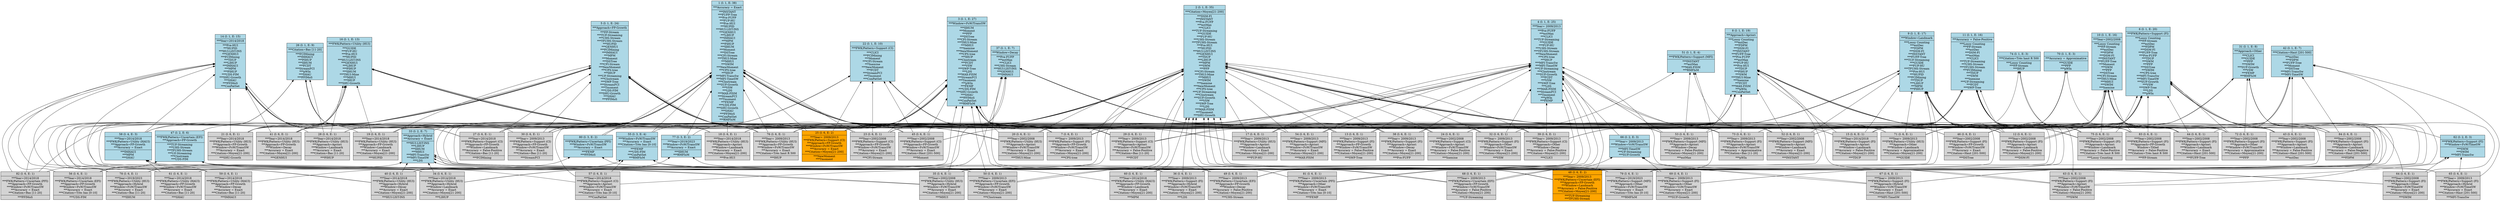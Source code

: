 digraph G { 
	rankdir=BT;
1 [shape=record,style=filled,fillcolor=lightblue,label="{1 (I: 1, E: 38)|***Accuracy = Exact\n|***INSTANT\n***FUFP-Tree\n***Pre-FUFP\n***FUP-HU\n***Pre-HUI\n***HUPID\n***HUI-LIST-INS\n***GENHUI\n***LIHUP\n***IMHAUI\n***MPM\n***PIHUP\n***IIHUM\n***Moment\n***DSTree\n***CFI-Stream\n***THUI-Mine\n***MHUI\n***SWIM\n***NewMoment\n***CPS-tree\n***IHUP\n***MFI-TransSw\n***MFI-TimeSW\n***Clostream\n***SUF-Growth\n***VSW\n***LDS\n***MAX-FISM\n***StreamFCI\n***Tmoment\n***FEMP\n***UDS-FIM\n***SHU-Growth\n***SHAU\n***PFIMoS\n***ConPatSet\n***RMFIsM\n}"];
2 [shape=record,style=filled,fillcolor=lightblue,label="{2 (I: 1, E: 35)|***Citation=Moyen[21-200]\n|***DSM-FI\n***INSTANT\n***Pre-FUFP\n***estMax\n***CLICI\n***TUF-Streaming\n***GUIDE\n***FUP-HU\n***UHS-Stream\n***TFUHS-Stream\n***Pre-HUI\n***HUPID\n***HUI-LIST-INS\n***GENHUI\n***TDUP\n***LIHUP\n***MPM\n***SWM\n***PFP\n***CFI-Stream\n***THUI-Mine\n***MHUI\n***SWIM\n***Inemine\n***NewMoment\n***CPS-tree\n***UF-Streaming\n***Clostream\n***SUF-Growth\n***VSW\n***SWP-Tree\n***LDS\n***MAX-FISM\n***Tmoment\n***SHU-Growth\n}"];
3 [shape=record,style=filled,fillcolor=lightblue,label="{3 (I: 1, E: 27)|***Window=FsW/TransSW\n|***IIHUM\n***Moment\n***PFP\n***DSTree\n***CFI-Stream\n***THUI-Mine\n***MHUI\n***Inemine\n***NewMoment\n***CPS-tree\n***IHUP\n***Clostream\n***FCDT\n***VSW\n***SWP-Tree\n***LDS\n***MAX-FISM\n***StreamFCI\n***Tmoment\n***pWIn\n***FEMP\n***UDS-FIM\n***SHU-Growth\n***SHAU\n***PFIMoS\n***ConPatSet\n***RMFIsM\n}"];
4 [shape=record,style=filled,fillcolor=lightblue,label="{4 (I: 1, E: 25)|***Year= 2009/2013\n|***Pre-FUFP\n***estMax\n***CLICI\n***TUF-Streaming\n***GUIDE\n***FUP-HU\n***UHS-Stream\n***TFUHS-Stream\n***NewMoment\n***CPS-tree\n***IHUP\n***MFI-TransSw\n***MFI-TimeSW\n***UF-Streaming\n***Clostream\n***SUF-Growth\n***FCDT\n***VSW\n***SWP-Tree\n***LDS\n***MAX-FISM\n***StreamFCI\n***Tmoment\n***pWIn\n***FEMP\n}"];
5 [shape=record,style=filled,fillcolor=lightblue,label="{5 (I: 1, E: 24)|***Approach=FP-Growth\n|***FP-Stream\n***TUF-Streaming\n***UHS-Stream\n***TFUHS-Stream\n***HUPID\n***GENHUI\n***FCIMining\n***IMHAUI\n***MPM\n***Moment\n***DSTree\n***CFI-Stream\n***NewMoment\n***CPS-tree\n***IHUP\n***UF-Streaming\n***Clostream\n***SWP-Tree\n***StreamFCI\n***Tmoment\n***UDS-FIM\n***SHU-Growth\n***SHAU\n***PFIMoS\n}"];
6 [shape=record,style=filled,fillcolor=lightblue,label="{6 (I: 1, E: 20)|***FWK/Pattern=Support (FI)\n|***Lossy Counting\n***FP-Stream\n***estDec\n***FDPM\n***DSM-FI\n***FUFP-Tree\n***Pre-FUFP\n***TDUP\n***SWM\n***PFP\n***DSTree\n***SWIM\n***CPS-tree\n***MFI-TransSw\n***MFI-TimeSW\n***SUF-Growth\n***VSW\n***SWP-Tree\n***LDS\n***pWIn\n}"];
7 [shape=record,style=filled,label="{7 (I: 6, E: 1)|***Year= 2009/2013\n***FWK/Pattern=Support (FI)\n***Approach=FP-Growth\n***Window=FsW/TransSW\n***Accuracy = Exact\n***Citation=Moyen[21-200]\n|***CPS-tree\n}"];
8 [shape=record,style=filled,fillcolor=lightblue,label="{8 (I: 1, E: 19)|***Approach=Apriori\n|***Lossy Counting\n***estDec\n***FDPM\n***DSM-FI\n***INSTANT\n***FUFP-Tree\n***Pre-FUFP\n***estMax\n***FUP-HU\n***Pre-HUI\n***TDUP\n***PIHUP\n***SWM\n***THUI-Mine\n***Inemine\n***FCDT\n***MAX-FISM\n***pWIn\n***ConPatSet\n}"];
9 [shape=record,style=filled,fillcolor=lightblue,label="{9 (I: 1, E: 17)|***Window=Landmark\n|***Lossy Counting\n***estDec\n***FDPM\n***DSM-FI\n***INSTANT\n***FUFP-Tree\n***TUF-Streaming\n***GUIDE\n***FUP-HU\n***TFUHS-Stream\n***Pre-HUI\n***HUPID\n***FCIMining\n***TDUP\n***LIHUP\n***MPM\n***PIHUP\n}"];
10 [shape=record,style=filled,fillcolor=lightblue,label="{10 (I: 1, E: 16)|***Year=2002/2008\n|***Lossy Counting\n***FP-Stream\n***estDec\n***FDPM\n***DSM-FI\n***INSTANT\n***FUFP-Tree\n***Moment\n***SWM\n***PFP\n***DSTree\n***CFI-Stream\n***THUI-Mine\n***MHUI\n***SWIM\n***Inemine\n}"];
11 [shape=record,style=filled,fillcolor=lightblue,label="{11 (I: 1, E: 16)|***Accuracy = False-Positive\n|***Lossy Counting\n***FP-Stream\n***estDec\n***DSM-FI\n***estMax\n***CLICI\n***TUF-Streaming\n***UHS-Stream\n***TFUHS-Stream\n***FCIMining\n***TDUP\n***SWM\n***Inemine\n***UF-Streaming\n***FCDT\n***SWP-Tree\n}"];
12 [shape=record,style=filled,label="{12 (I: 6, E: 1)|***Year=2002/2008\n***FWK/Pattern=Support (FI)\n***Approach=Apriori\n***Window=Landmark\n***Accuracy = False-Positive\n***Citation=Moyen[21-200]\n|***DSM-FI\n}"];
13 [shape=record,style=filled,label="{13 (I: 6, E: 1)|***Year= 2009/2013\n***FWK/Pattern=Support (FI)\n***Approach=FP-Growth\n***Window=FsW/TransSW\n***Accuracy = False-Positive\n***Citation=Moyen[21-200]\n|***SWP-Tree\n}"];
14 [shape=record,style=filled,fillcolor=lightblue,label="{14 (I: 1, E: 15)|***Year=2014/2018\n|***Pre-HUI\n***HUPID\n***HUI-LIST-INS\n***GENHUI\n***FCIMining\n***TDUP\n***LIHUP\n***IMHAUI\n***MPM\n***PIHUP\n***UDS-FIM\n***SHU-Growth\n***SHAU\n***PFIMoS\n***ConPatSet\n}"];
15 [shape=record,style=filled,label="{15 (I: 6, E: 1)|***Year=2014/2018\n***FWK/Pattern=Support (FI)\n***Approach=Apriori\n***Window=Landmark\n***Accuracy = False-Positive\n***Citation=Moyen[21-200]\n|***TDUP\n}"];
16 [shape=record,style=filled,fillcolor=lightblue,label="{16 (I: 1, E: 13)|***FWK/Pattern=Utility (HUI)\n|***GUIDE\n***FUP-HU\n***Pre-HUI\n***HUPID\n***HUI-LIST-INS\n***GENHUI\n***LIHUP\n***PIHUP\n***IIHUM\n***THUI-Mine\n***MHUI\n***IHUP\n***SHU-Growth\n}"];
17 [shape=record,style=filled,label="{17 (I: 6, E: 1)|***Year= 2009/2013\n***FWK/Pattern=Utility (HUI)\n***Approach=Apriori\n***Window=Landmark\n***Accuracy = Exact\n***Citation=Moyen[21-200]\n|***FUP-HU\n}"];
18 [shape=record,style=filled,label="{18 (I: 6, E: 1)|***Year=2014/2018\n***FWK/Pattern=Utility (HUI)\n***Approach=Apriori\n***Window=Landmark\n***Accuracy = Exact\n***Citation=Moyen[21-200]\n|***Pre-HUI\n}"];
19 [shape=record,style=filled,label="{19 (I: 6, E: 1)|***Year=2014/2018\n***FWK/Pattern=Utility (HUI)\n***Approach=FP-Growth\n***Window=Landmark\n***Accuracy = Exact\n***Citation=Moyen[21-200]\n|***HUPID\n}"];
20 [shape=record,style=filled,label="{20 (I: 6, E: 1)|***Year=2002/2008\n***FWK/Pattern=Utility (HUI)\n***Approach=Apriori\n***Window=FsW/TransSW\n***Accuracy = Exact\n***Citation=Moyen[21-200]\n|***THUI-Mine\n}"];
21 [shape=record,style=filled,label="{21 (I: 6, E: 1)|***Year=2014/2018\n***FWK/Pattern=Utility (HUI)\n***Approach=FP-Growth\n***Window=FsW/TransSW\n***Accuracy = Exact\n***Citation=Moyen[21-200]\n|***SHU-Growth\n}"];
22 [shape=record,style=filled,fillcolor=lightblue,label="{22 (I: 1, E: 10)|***FWK/Pattern=Support (CI)\n|***CLICI\n***FCIMining\n***Moment\n***CFI-Stream\n***Inemine\n***NewMoment\n***FCDT\n***StreamFCI\n***Tmoment\n***ConPatSet\n}"];
23 [shape=record,style=filled,label="{23 (I: 6, E: 1)|***Year=2002/2008\n***FWK/Pattern=Support (CI)\n***Approach=FP-Growth\n***Window=FsW/TransSW\n***Accuracy = Exact\n***Citation=Moyen[21-200]\n|***CFI-Stream\n}"];
24 [shape=record,style=filled,label="{24 (I: 6, E: 1)|***Year=2002/2008\n***FWK/Pattern=Support (CI)\n***Approach=Apriori\n***Window=FsW/TransSW\n***Accuracy = False-Positive\n***Citation=Moyen[21-200]\n|***Inemine\n}"];
25 [shape=record,style=filled,fillcolor=orange,label="{25 (I: 6, E: 2)|***Year= 2009/2013\n***FWK/Pattern=Support (CI)\n***Approach=FP-Growth\n***Window=FsW/TransSW\n***Accuracy = Exact\n***Citation=Moyen[21-200]\n|***NewMoment\n***Tmoment\n}"];
26 [shape=record,style=filled,fillcolor=lightblue,label="{26 (I: 1, E: 9)|***Citation=Bas [11-20]\n|***FCIMining\n***IMHAUI\n***PIHUP\n***IIHUM\n***FCDT\n***StreamFCI\n***pWIn\n***SHAU\n***PFIMoS\n}"];
27 [shape=record,style=filled,label="{27 (I: 6, E: 1)|***Year=2014/2018\n***FWK/Pattern=Support (CI)\n***Approach=FP-Growth\n***Window=Landmark\n***Accuracy = False-Positive\n***Citation=Bas [11-20]\n|***FCIMining\n}"];
28 [shape=record,style=filled,label="{28 (I: 6, E: 1)|***Year=2014/2018\n***FWK/Pattern=Utility (HUI)\n***Approach=Apriori\n***Window=Landmark\n***Accuracy = Exact\n***Citation=Bas [11-20]\n|***PIHUP\n}"];
29 [shape=record,style=filled,label="{29 (I: 6, E: 1)|***Year= 2009/2013\n***FWK/Pattern=Support (CI)\n***Approach=Apriori\n***Window=FsW/TransSW\n***Accuracy = False-Positive\n***Citation=Bas [11-20]\n|***FCDT\n}"];
30 [shape=record,style=filled,label="{30 (I: 6, E: 1)|***Year= 2009/2013\n***FWK/Pattern=Support (CI)\n***Approach=FP-Growth\n***Window=FsW/TransSW\n***Accuracy = Exact\n***Citation=Bas [11-20]\n|***StreamFCI\n}"];
31 [shape=record,style=filled,fillcolor=lightblue,label="{31 (I: 1, E: 8)|***Approach=Other\n|***CLICI\n***GUIDE\n***PFP\n***SWIM\n***SUF-Growth\n***VSW\n***FEMP\n***RMFIsM\n}"];
32 [shape=record,style=filled,label="{32 (I: 6, E: 1)|***Year= 2009/2013\n***FWK/Pattern=Support (FI)\n***Approach=Other\n***Window=FsW/TransSW\n***Accuracy = Exact\n***Citation=Moyen[21-200]\n|***VSW\n}"];
33 [shape=record,style=filled,fillcolor=lightblue,label="{33 (I: 2, E: 7)|***Approach=Hybrid\n***Accuracy = Exact\n|***HUI-LIST-INS\n***LIHUP\n***IIHUM\n***MHUI\n***MFI-TransSw\n***MFI-TimeSW\n***LDS\n}"];
34 [shape=record,style=filled,label="{34 (I: 6, E: 1)|***Year=2014/2018\n***FWK/Pattern=Utility (HUI)\n***Approach=Hybrid\n***Window=Landmark\n***Accuracy = Exact\n***Citation=Moyen[21-200]\n|***LIHUP\n}"];
35 [shape=record,style=filled,label="{35 (I: 6, E: 1)|***Year=2002/2008\n***FWK/Pattern=Utility (HUI)\n***Approach=Hybrid\n***Window=FsW/TransSW\n***Accuracy = Exact\n***Citation=Moyen[21-200]\n|***MHUI\n}"];
36 [shape=record,style=filled,label="{36 (I: 6, E: 1)|***Year= 2009/2013\n***FWK/Pattern=Support (FI)\n***Approach=Hybrid\n***Window=FsW/TransSW\n***Accuracy = Exact\n***Citation=Moyen[21-200]\n|***LDS\n}"];
37 [shape=record,style=filled,fillcolor=lightblue,label="{37 (I: 1, E: 7)|***Window=Decay\n|***Pre-FUFP\n***estMax\n***CLICI\n***UHS-Stream\n***HUI-LIST-INS\n***GENHUI\n***IMHAUI\n}"];
38 [shape=record,style=filled,label="{38 (I: 6, E: 1)|***Year= 2009/2013\n***FWK/Pattern=Support (FI)\n***Approach=Apriori\n***Window=Decay\n***Accuracy = Exact\n***Citation=Moyen[21-200]\n|***Pre-FUFP\n}"];
39 [shape=record,style=filled,label="{39 (I: 6, E: 1)|***Year= 2009/2013\n***FWK/Pattern=Support (CI)\n***Approach=Other\n***Window=Decay\n***Accuracy = False-Positive\n***Citation=Moyen[21-200]\n|***CLICI\n}"];
40 [shape=record,style=filled,label="{40 (I: 6, E: 1)|***Year=2014/2018\n***FWK/Pattern=Utility (HUI)\n***Approach=Hybrid\n***Window=Decay\n***Accuracy = Exact\n***Citation=Moyen[21-200]\n|***HUI-LIST-INS\n}"];
41 [shape=record,style=filled,label="{41 (I: 6, E: 1)|***Year=2014/2018\n***FWK/Pattern=Utility (HUI)\n***Approach=FP-Growth\n***Window=Decay\n***Accuracy = Exact\n***Citation=Moyen[21-200]\n|***GENHUI\n}"];
42 [shape=record,style=filled,fillcolor=lightblue,label="{42 (I: 1, E: 7)|***Citation=Haut [201-500]\n|***estDec\n***FDPM\n***FUFP-Tree\n***Moment\n***DSTree\n***MFI-TransSw\n***MFI-TimeSW\n}"];
43 [shape=record,style=filled,label="{43 (I: 6, E: 1)|***Year=2002/2008\n***FWK/Pattern=Support (FI)\n***Approach=Apriori\n***Window=Landmark\n***Accuracy = False-Positive\n***Citation=Haut [201-500]\n|***estDec\n}"];
44 [shape=record,style=filled,label="{44 (I: 6, E: 1)|***Year=2002/2008\n***FWK/Pattern=Support (FI)\n***Approach=Apriori\n***Window=Landmark\n***Accuracy = Exact\n***Citation=Haut [201-500]\n|***FUFP-Tree\n}"];
45 [shape=record,style=filled,label="{45 (I: 6, E: 1)|***Year=2002/2008\n***FWK/Pattern=Support (CI)\n***Approach=FP-Growth\n***Window=FsW/TransSW\n***Accuracy = Exact\n***Citation=Haut [201-500]\n|***Moment\n}"];
46 [shape=record,style=filled,label="{46 (I: 6, E: 1)|***Year=2002/2008\n***FWK/Pattern=Support (FI)\n***Approach=FP-Growth\n***Window=FsW/TransSW\n***Accuracy = Exact\n***Citation=Haut [201-500]\n|***DSTree\n}"];
47 [shape=record,style=filled,fillcolor=lightblue,label="{47 (I: 2, E: 6)|***FWK/Pattern=Uncertain (EFI)\n***Approach=FP-Growth\n|***TUF-Streaming\n***UHS-Stream\n***TFUHS-Stream\n***UF-Streaming\n***Clostream\n***UDS-FIM\n}"];
48 [shape=record,style=filled,fillcolor=orange,label="{48 (I: 6, E: 2)|***Year= 2009/2013\n***FWK/Pattern=Uncertain (EFI)\n***Approach=FP-Growth\n***Window=Landmark\n***Accuracy = False-Positive\n***Citation=Moyen[21-200]\n|***TUF-Streaming\n***TFUHS-Stream\n}"];
49 [shape=record,style=filled,label="{49 (I: 6, E: 1)|***Year= 2009/2013\n***FWK/Pattern=Uncertain (EFI)\n***Approach=FP-Growth\n***Window=Decay\n***Accuracy = False-Positive\n***Citation=Moyen[21-200]\n|***UHS-Stream\n}"];
50 [shape=record,style=filled,label="{50 (I: 6, E: 1)|***Year= 2009/2013\n***FWK/Pattern=Uncertain (EFI)\n***Approach=FP-Growth\n***Window=FsW/TransSW\n***Accuracy = Exact\n***Citation=Moyen[21-200]\n|***Clostream\n}"];
51 [shape=record,style=filled,fillcolor=lightblue,label="{51 (I: 1, E: 4)|***FWK/Pattern=Support (MFI)\n|***INSTANT\n***estMax\n***MAX-FISM\n***RMFIsM\n}"];
52 [shape=record,style=filled,label="{52 (I: 6, E: 1)|***Year=2002/2008\n***FWK/Pattern=Support (MFI)\n***Approach=Apriori\n***Window=Landmark\n***Accuracy = Exact\n***Citation=Moyen[21-200]\n|***INSTANT\n}"];
53 [shape=record,style=filled,label="{53 (I: 6, E: 1)|***Year= 2009/2013\n***FWK/Pattern=Support (MFI)\n***Approach=Apriori\n***Window=Decay\n***Accuracy = False-Positive\n***Citation=Moyen[21-200]\n|***estMax\n}"];
54 [shape=record,style=filled,label="{54 (I: 6, E: 1)|***Year= 2009/2013\n***FWK/Pattern=Support (MFI)\n***Approach=Apriori\n***Window=FsW/TransSW\n***Accuracy = Exact\n***Citation=Moyen[21-200]\n|***MAX-FISM\n}"];
55 [shape=record,style=filled,fillcolor=lightblue,label="{55 (I: 3, E: 4)|***Window=FsW/TransSW\n***Accuracy = Exact\n***Citation=Très bas [0-10]\n|***FEMP\n***UDS-FIM\n***ConPatSet\n***RMFIsM\n}"];
56 [shape=record,style=filled,label="{56 (I: 6, E: 1)|***Year=2014/2018\n***FWK/Pattern=Uncertain (EFI)\n***Approach=FP-Growth\n***Window=FsW/TransSW\n***Accuracy = Exact\n***Citation=Très bas [0-10]\n|***UDS-FIM\n}"];
57 [shape=record,style=filled,label="{57 (I: 6, E: 1)|***Year=2014/2018\n***FWK/Pattern=Support (CI)\n***Approach=Apriori\n***Window=FsW/TransSW\n***Accuracy = Exact\n***Citation=Très bas [0-10]\n|***ConPatSet\n}"];
58 [shape=record,style=filled,fillcolor=lightblue,label="{58 (I: 4, E: 3)|***Year=2014/2018\n***FWK/Pattern=Utility (HAUI)\n***Approach=FP-Growth\n***Accuracy = Exact\n|***IMHAUI\n***MPM\n***SHAU\n}"];
59 [shape=record,style=filled,label="{59 (I: 6, E: 1)|***Year=2014/2018\n***FWK/Pattern=Utility (HAUI)\n***Approach=FP-Growth\n***Window=Decay\n***Accuracy = Exact\n***Citation=Bas [11-20]\n|***IMHAUI\n}"];
60 [shape=record,style=filled,label="{60 (I: 6, E: 1)|***Year=2014/2018\n***FWK/Pattern=Utility (HAUI)\n***Approach=FP-Growth\n***Window=Landmark\n***Accuracy = Exact\n***Citation=Moyen[21-200]\n|***MPM\n}"];
61 [shape=record,style=filled,label="{61 (I: 6, E: 1)|***Year=2014/2018\n***FWK/Pattern=Utility (HAUI)\n***Approach=FP-Growth\n***Window=FsW/TransSW\n***Accuracy = Exact\n***Citation=Bas [11-20]\n|***SHAU\n}"];
62 [shape=record,style=filled,fillcolor=lightblue,label="{62 (I: 2, E: 3)|***FWK/Pattern=Support (FI)\n***Window=FsW/TimeSW\n|***SWM\n***SWIM\n***MFI-TransSw\n}"];
63 [shape=record,style=filled,label="{63 (I: 6, E: 1)|***Year=2002/2008\n***FWK/Pattern=Support (FI)\n***Approach=Apriori\n***Window=FsW/TimeSW\n***Accuracy = False-Positive\n***Citation=Moyen[21-200]\n|***SWM\n}"];
64 [shape=record,style=filled,label="{64 (I: 6, E: 1)|***Year=2002/2008\n***FWK/Pattern=Support (FI)\n***Approach=Other\n***Window=FsW/TimeSW\n***Accuracy = Exact\n***Citation=Moyen[21-200]\n|***SWIM\n}"];
65 [shape=record,style=filled,label="{65 (I: 6, E: 1)|***Year= 2009/2013\n***FWK/Pattern=Support (FI)\n***Approach=Hybrid\n***Window=FsW/TimeSW\n***Accuracy = Exact\n***Citation=Haut [201-500]\n|***MFI-TransSw\n}"];
66 [shape=record,style=filled,fillcolor=lightblue,label="{66 (I: 2, E: 3)|***Year= 2009/2013\n***Window=VsW/TransSW\n|***MFI-TimeSW\n***UF-Streaming\n***SUF-Growth\n}"];
67 [shape=record,style=filled,label="{67 (I: 6, E: 1)|***Year= 2009/2013\n***FWK/Pattern=Support (FI)\n***Approach=Hybrid\n***Window=VsW/TransSW\n***Accuracy = Exact\n***Citation=Haut [201-500]\n|***MFI-TimeSW\n}"];
68 [shape=record,style=filled,label="{68 (I: 6, E: 1)|***Year= 2009/2013\n***FWK/Pattern=Uncertain (EFI)\n***Approach=FP-Growth\n***Window=VsW/TransSW\n***Accuracy = False-Positive\n***Citation=Moyen[21-200]\n|***UF-Streaming\n}"];
69 [shape=record,style=filled,label="{69 (I: 6, E: 1)|***Year= 2009/2013\n***FWK/Pattern=Support (FI)\n***Approach=Other\n***Window=VsW/TransSW\n***Accuracy = Exact\n***Citation=Moyen[21-200]\n|***SUF-Growth\n}"];
70 [shape=record,style=filled,fillcolor=lightblue,label="{70 (I: 1, E: 3)|***Accuracy = Approximative\n|***GUIDE\n***PFP\n***pWIn\n}"];
71 [shape=record,style=filled,label="{71 (I: 6, E: 1)|***Year= 2009/2013\n***FWK/Pattern=Utility (HUI)\n***Approach=Other\n***Window=Landmark\n***Accuracy = Approximative\n***Citation=Moyen[21-200]\n|***GUIDE\n}"];
72 [shape=record,style=filled,label="{72 (I: 6, E: 1)|***Year=2002/2008\n***FWK/Pattern=Support (FI)\n***Approach=Other\n***Window=FsW/TransSW\n***Accuracy = Approximative\n***Citation=Moyen[21-200]\n|***PFP\n}"];
73 [shape=record,style=filled,label="{73 (I: 6, E: 1)|***Year= 2009/2013\n***FWK/Pattern=Support (FI)\n***Approach=Apriori\n***Window=FsW/TransSW\n***Accuracy = Approximative\n***Citation=Bas [11-20]\n|***pWIn\n}"];
74 [shape=record,style=filled,fillcolor=lightblue,label="{74 (I: 1, E: 3)|***Citation=Très haut  R 500\n|***Lossy Counting\n***FP-Stream\n***IHUP\n}"];
75 [shape=record,style=filled,label="{75 (I: 6, E: 1)|***Year=2002/2008\n***FWK/Pattern=Support (FI)\n***Approach=Apriori\n***Window=Landmark\n***Accuracy = False-Positive\n***Citation=Très haut  R 500\n|***Lossy Counting\n}"];
76 [shape=record,style=filled,label="{76 (I: 6, E: 1)|***Year= 2009/2013\n***FWK/Pattern=Utility (HUI)\n***Approach=FP-Growth\n***Window=FsW/TransSW\n***Accuracy = Exact\n***Citation=Très haut  R 500\n|***IHUP\n}"];
77 [shape=record,style=filled,fillcolor=lightblue,label="{77 (I: 3, E: 2)|***Year=2019/2023\n***Window=FsW/TransSW\n***Accuracy = Exact\n|***IIHUM\n***RMFIsM\n}"];
78 [shape=record,style=filled,label="{78 (I: 6, E: 1)|***Year=2019/2023\n***FWK/Pattern=Utility (HUI)\n***Approach=Hybrid\n***Window=FsW/TransSW\n***Accuracy = Exact\n***Citation=Bas [11-20]\n|***IIHUM\n}"];
79 [shape=record,style=filled,label="{79 (I: 6, E: 1)|***Year=2019/2023\n***FWK/Pattern=Support (MFI)\n***Approach=Other\n***Window=FsW/TransSW\n***Accuracy = Exact\n***Citation=Très bas [0-10]\n|***RMFIsM\n}"];
80 [shape=record,style=filled,fillcolor=lightblue,label="{80 (I: 3, E: 2)|***FWK/Pattern=Uncertain (PFI)\n***Window=FsW/TransSW\n***Accuracy = Exact\n|***FEMP\n***PFIMoS\n}"];
81 [shape=record,style=filled,label="{81 (I: 6, E: 1)|***Year= 2009/2013\n***FWK/Pattern=Uncertain (PFI)\n***Approach=Other\n***Window=FsW/TransSW\n***Accuracy = Exact\n***Citation=Très bas [0-10]\n|***FEMP\n}"];
82 [shape=record,style=filled,label="{82 (I: 6, E: 1)|***Year=2014/2018\n***FWK/Pattern=Uncertain (PFI)\n***Approach=FP-Growth\n***Window=FsW/TransSW\n***Accuracy = Exact\n***Citation=Bas [11-20]\n|***PFIMoS\n}"];
83 [shape=record,style=filled,label="{83 (I: 6, E: 1)|***Year=2002/2008\n***FWK/Pattern=Support (FI)\n***Approach=FP-Growth\nWindow=Titled\n***Accuracy = False-Positive\n***Citation=Très haut  R 500\n|***FP-Stream\n}"];
84 [shape=record,style=filled,label="{84 (I: 6, E: 1)|***Year=2002/2008\n***FWK/Pattern=Support (FI)\n***Approach=Apriori\n***Window=Landmark\n***Accuracy = False-Negative\n***Citation=Haut [201-500]\n|***FDPM\n}"];
	7 -> 1
	7 -> 2
	7 -> 3
	7 -> 4
	7 -> 5
	7 -> 6
	12 -> 2
	12 -> 6
	12 -> 8
	12 -> 9
	12 -> 10
	12 -> 11
	13 -> 2
	13 -> 3
	13 -> 4
	13 -> 5
	13 -> 6
	13 -> 11
	15 -> 2
	15 -> 6
	15 -> 8
	15 -> 9
	15 -> 11
	15 -> 14
	17 -> 1
	17 -> 2
	17 -> 4
	17 -> 8
	17 -> 9
	17 -> 16
	18 -> 1
	18 -> 2
	18 -> 8
	18 -> 9
	18 -> 14
	18 -> 16
	19 -> 1
	19 -> 2
	19 -> 5
	19 -> 9
	19 -> 14
	19 -> 16
	20 -> 1
	20 -> 2
	20 -> 3
	20 -> 8
	20 -> 10
	20 -> 16
	21 -> 1
	21 -> 2
	21 -> 3
	21 -> 5
	21 -> 14
	21 -> 16
	23 -> 1
	23 -> 2
	23 -> 3
	23 -> 5
	23 -> 10
	23 -> 22
	24 -> 2
	24 -> 3
	24 -> 8
	24 -> 10
	24 -> 11
	24 -> 22
	25 -> 1
	25 -> 2
	25 -> 3
	25 -> 4
	25 -> 5
	25 -> 22
	27 -> 5
	27 -> 9
	27 -> 11
	27 -> 14
	27 -> 22
	27 -> 26
	28 -> 1
	28 -> 8
	28 -> 9
	28 -> 14
	28 -> 16
	28 -> 26
	29 -> 3
	29 -> 4
	29 -> 8
	29 -> 11
	29 -> 22
	29 -> 26
	30 -> 1
	30 -> 3
	30 -> 4
	30 -> 5
	30 -> 22
	30 -> 26
	32 -> 1
	32 -> 2
	32 -> 3
	32 -> 4
	32 -> 6
	32 -> 31
	33 -> 1
	34 -> 2
	34 -> 9
	34 -> 14
	34 -> 16
	34 -> 33
	35 -> 2
	35 -> 3
	35 -> 10
	35 -> 16
	35 -> 33
	36 -> 2
	36 -> 3
	36 -> 4
	36 -> 6
	36 -> 33
	38 -> 1
	38 -> 2
	38 -> 4
	38 -> 6
	38 -> 8
	38 -> 37
	39 -> 2
	39 -> 4
	39 -> 11
	39 -> 22
	39 -> 31
	39 -> 37
	40 -> 2
	40 -> 14
	40 -> 16
	40 -> 33
	40 -> 37
	41 -> 1
	41 -> 2
	41 -> 5
	41 -> 14
	41 -> 16
	41 -> 37
	43 -> 6
	43 -> 8
	43 -> 9
	43 -> 10
	43 -> 11
	43 -> 42
	44 -> 1
	44 -> 6
	44 -> 8
	44 -> 9
	44 -> 10
	44 -> 42
	45 -> 1
	45 -> 3
	45 -> 5
	45 -> 10
	45 -> 22
	45 -> 42
	46 -> 1
	46 -> 3
	46 -> 5
	46 -> 6
	46 -> 10
	46 -> 42
	47 -> 5
	48 -> 2
	48 -> 4
	48 -> 9
	48 -> 11
	48 -> 47
	49 -> 2
	49 -> 4
	49 -> 11
	49 -> 37
	49 -> 47
	50 -> 1
	50 -> 2
	50 -> 3
	50 -> 4
	50 -> 47
	52 -> 1
	52 -> 2
	52 -> 8
	52 -> 9
	52 -> 10
	52 -> 51
	53 -> 2
	53 -> 4
	53 -> 8
	53 -> 11
	53 -> 37
	53 -> 51
	54 -> 1
	54 -> 2
	54 -> 3
	54 -> 4
	54 -> 8
	54 -> 51
	55 -> 1
	55 -> 3
	56 -> 14
	56 -> 47
	56 -> 55
	57 -> 8
	57 -> 14
	57 -> 22
	57 -> 55
	58 -> 1
	58 -> 5
	58 -> 14
	59 -> 26
	59 -> 37
	59 -> 58
	60 -> 2
	60 -> 9
	60 -> 58
	61 -> 3
	61 -> 26
	61 -> 58
	62 -> 6
	63 -> 2
	63 -> 8
	63 -> 10
	63 -> 11
	63 -> 62
	64 -> 1
	64 -> 2
	64 -> 10
	64 -> 31
	64 -> 62
	65 -> 4
	65 -> 33
	65 -> 42
	65 -> 62
	66 -> 4
	67 -> 6
	67 -> 33
	67 -> 42
	67 -> 66
	68 -> 2
	68 -> 11
	68 -> 47
	68 -> 66
	69 -> 1
	69 -> 2
	69 -> 6
	69 -> 31
	69 -> 66
	71 -> 2
	71 -> 4
	71 -> 9
	71 -> 16
	71 -> 31
	71 -> 70
	72 -> 2
	72 -> 3
	72 -> 6
	72 -> 10
	72 -> 31
	72 -> 70
	73 -> 3
	73 -> 4
	73 -> 6
	73 -> 8
	73 -> 26
	73 -> 70
	75 -> 6
	75 -> 8
	75 -> 9
	75 -> 10
	75 -> 11
	75 -> 74
	76 -> 1
	76 -> 3
	76 -> 4
	76 -> 5
	76 -> 16
	76 -> 74
	77 -> 1
	77 -> 3
	78 -> 16
	78 -> 26
	78 -> 33
	78 -> 77
	79 -> 31
	79 -> 51
	79 -> 55
	79 -> 77
	80 -> 1
	80 -> 3
	81 -> 4
	81 -> 31
	81 -> 55
	81 -> 80
	82 -> 5
	82 -> 14
	82 -> 26
	82 -> 80
	83 -> 5
	83 -> 6
	83 -> 10
	83 -> 11
	83 -> 74
	84 -> 6
	84 -> 8
	84 -> 9
	84 -> 10
	84 -> 42
}